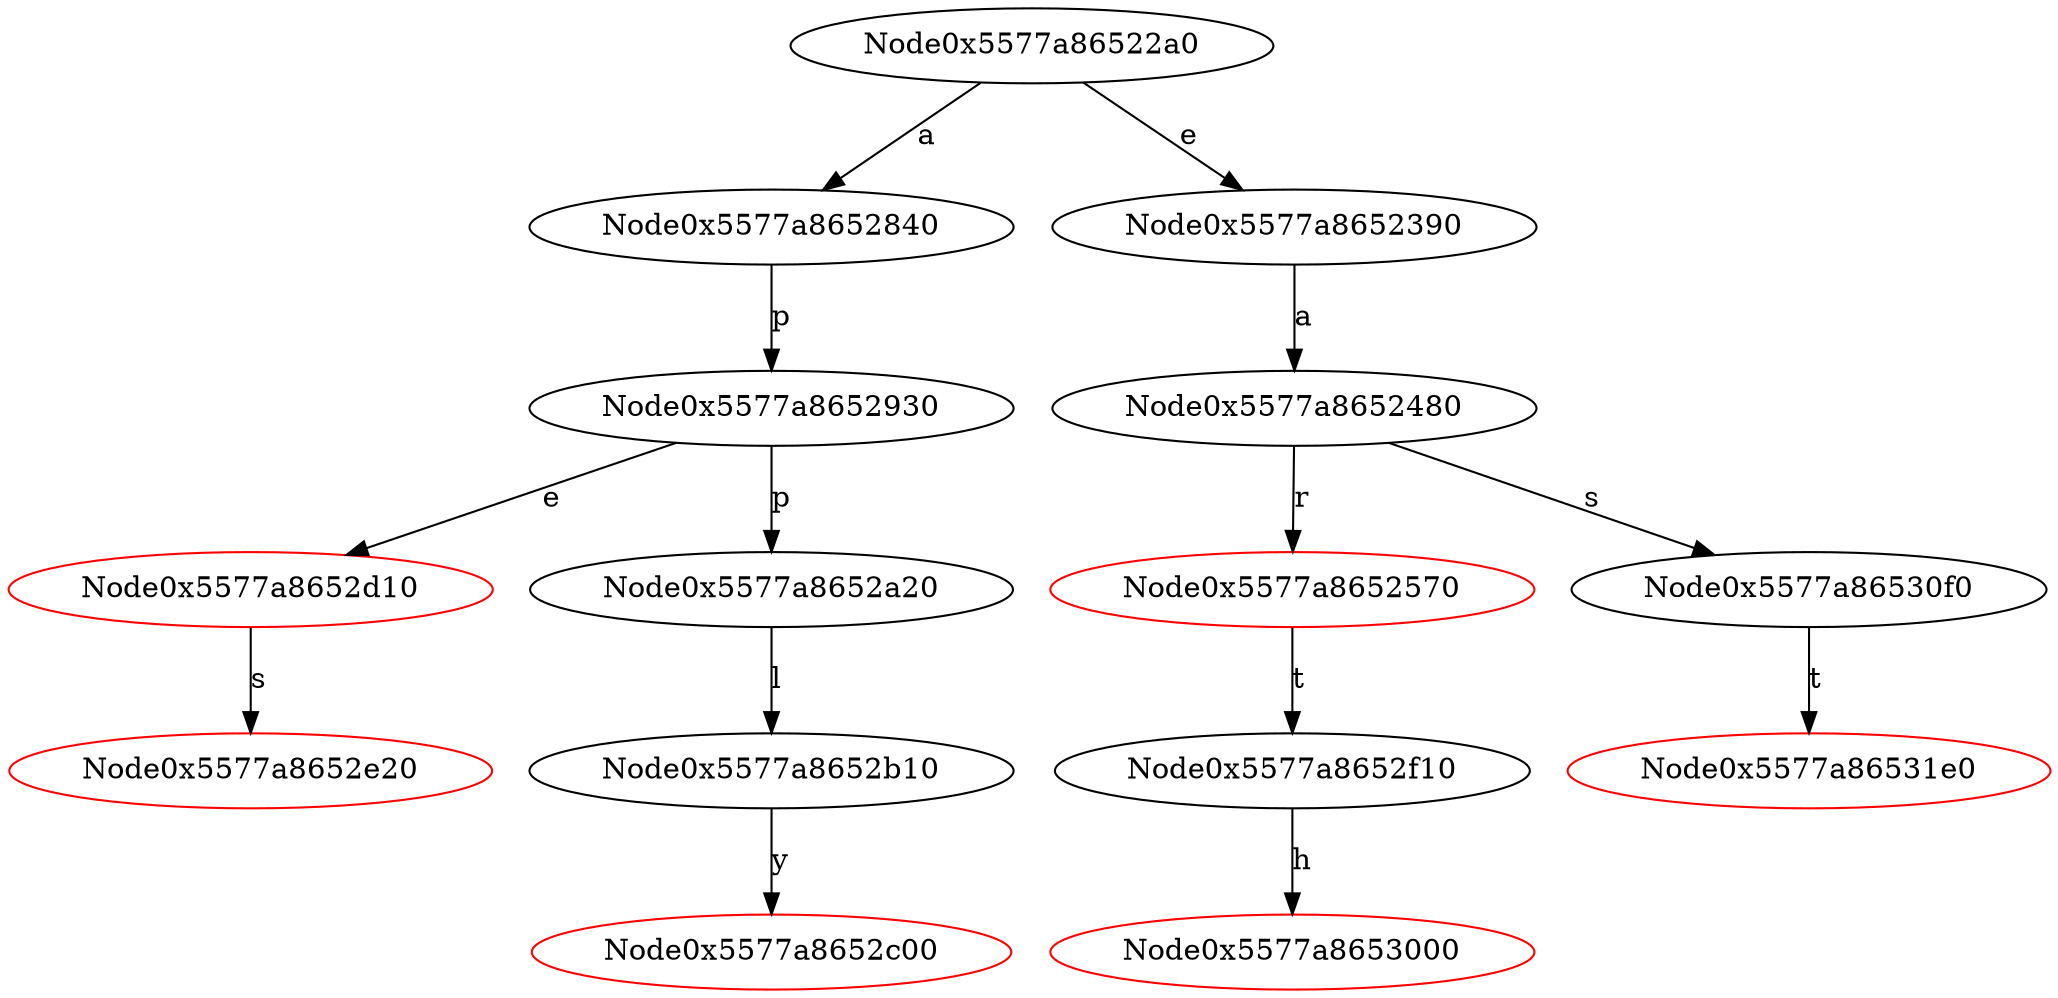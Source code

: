 digraph TrieInsert {
"Node0x5577a86522a0" -> {"Node0x5577a8652840"} [label="a"]
"Node0x5577a86522a0" -> {"Node0x5577a8652390"} [label="e"]
"Node0x5577a8652840" -> {"Node0x5577a8652930"} [label="p"]
"Node0x5577a8652390" -> {"Node0x5577a8652480"} [label="a"]
"Node0x5577a8652930" -> {"Node0x5577a8652d10"} [label="e"]
"Node0x5577a8652930" -> {"Node0x5577a8652a20"} [label="p"]
"Node0x5577a8652480" -> {"Node0x5577a8652570"} [label="r"]
"Node0x5577a8652480" -> {"Node0x5577a86530f0"} [label="s"]
"Node0x5577a8652d10" [color=red]
"Node0x5577a8652d10" -> {"Node0x5577a8652e20"} [label="s"]
"Node0x5577a8652a20" -> {"Node0x5577a8652b10"} [label="l"]
"Node0x5577a8652570" [color=red]
"Node0x5577a8652570" -> {"Node0x5577a8652f10"} [label="t"]
"Node0x5577a86530f0" -> {"Node0x5577a86531e0"} [label="t"]
"Node0x5577a8652e20" [color=red]
"Node0x5577a8652b10" -> {"Node0x5577a8652c00"} [label="y"]
"Node0x5577a8652f10" -> {"Node0x5577a8653000"} [label="h"]
"Node0x5577a86531e0" [color=red]
"Node0x5577a8652c00" [color=red]
"Node0x5577a8653000" [color=red]
}
